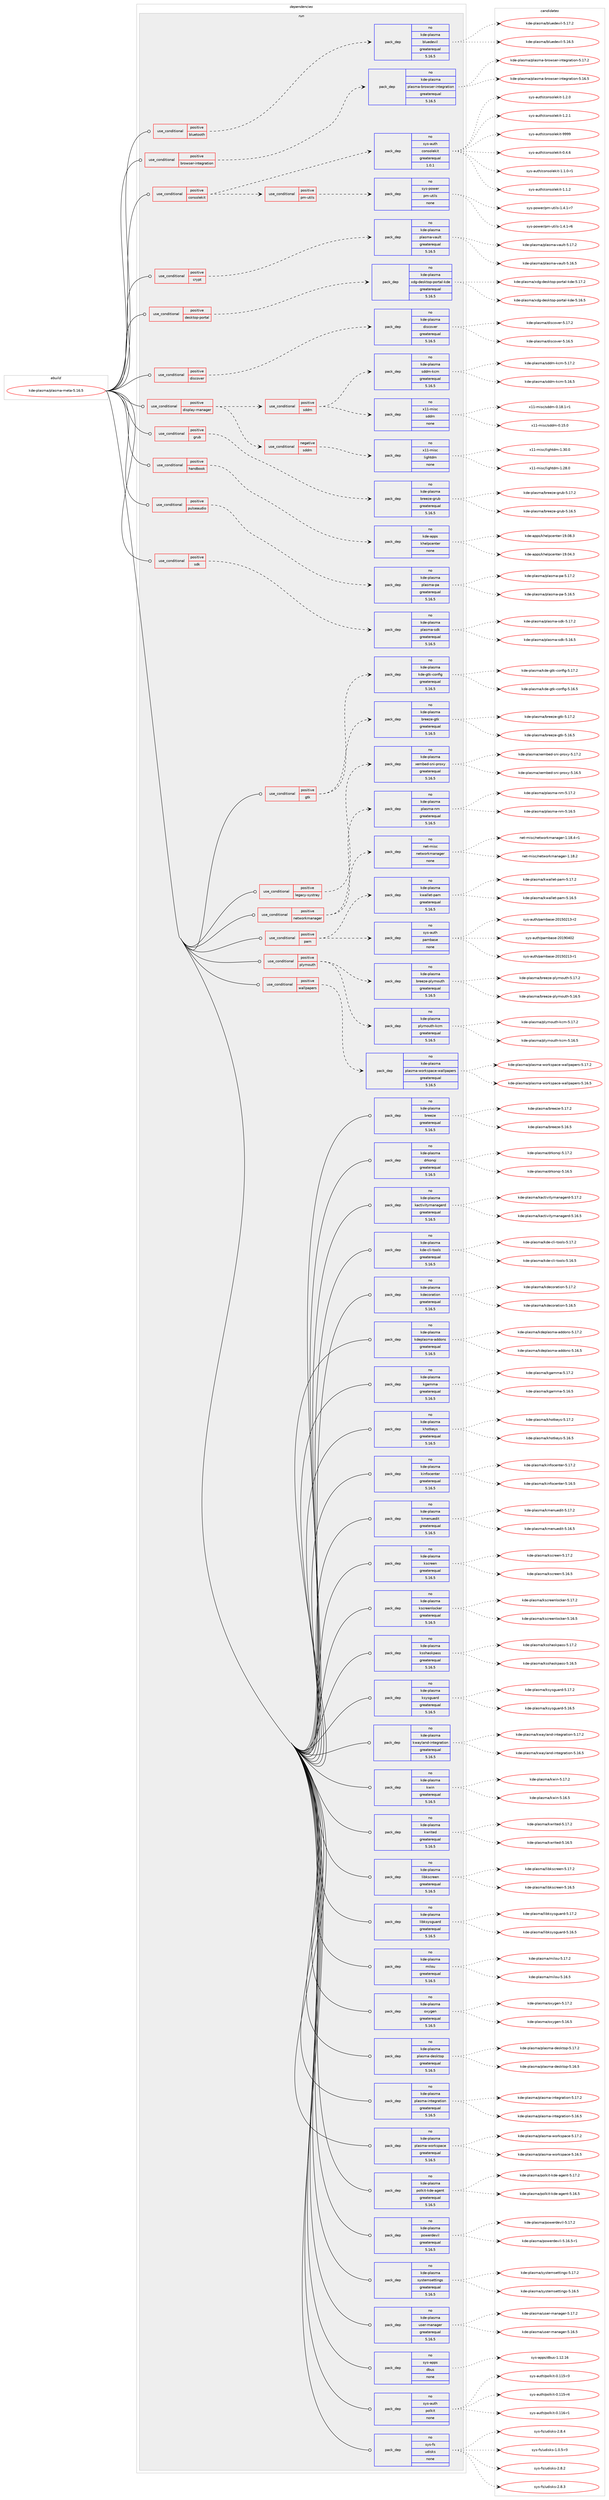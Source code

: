 digraph prolog {

# *************
# Graph options
# *************

newrank=true;
concentrate=true;
compound=true;
graph [rankdir=LR,fontname=Helvetica,fontsize=10,ranksep=1.5];#, ranksep=2.5, nodesep=0.2];
edge  [arrowhead=vee];
node  [fontname=Helvetica,fontsize=10];

# **********
# The ebuild
# **********

subgraph cluster_leftcol {
color=gray;
rank=same;
label=<<i>ebuild</i>>;
id [label="kde-plasma/plasma-meta-5.16.5", color=red, width=4, href="../kde-plasma/plasma-meta-5.16.5.svg"];
}

# ****************
# The dependencies
# ****************

subgraph cluster_midcol {
color=gray;
label=<<i>dependencies</i>>;
subgraph cluster_compile {
fillcolor="#eeeeee";
style=filled;
label=<<i>compile</i>>;
}
subgraph cluster_compileandrun {
fillcolor="#eeeeee";
style=filled;
label=<<i>compile and run</i>>;
}
subgraph cluster_run {
fillcolor="#eeeeee";
style=filled;
label=<<i>run</i>>;
subgraph cond187574 {
dependency768773 [label=<<TABLE BORDER="0" CELLBORDER="1" CELLSPACING="0" CELLPADDING="4"><TR><TD ROWSPAN="3" CELLPADDING="10">use_conditional</TD></TR><TR><TD>positive</TD></TR><TR><TD>bluetooth</TD></TR></TABLE>>, shape=none, color=red];
subgraph pack567914 {
dependency768774 [label=<<TABLE BORDER="0" CELLBORDER="1" CELLSPACING="0" CELLPADDING="4" WIDTH="220"><TR><TD ROWSPAN="6" CELLPADDING="30">pack_dep</TD></TR><TR><TD WIDTH="110">no</TD></TR><TR><TD>kde-plasma</TD></TR><TR><TD>bluedevil</TD></TR><TR><TD>greaterequal</TD></TR><TR><TD>5.16.5</TD></TR></TABLE>>, shape=none, color=blue];
}
dependency768773:e -> dependency768774:w [weight=20,style="dashed",arrowhead="vee"];
}
id:e -> dependency768773:w [weight=20,style="solid",arrowhead="odot"];
subgraph cond187575 {
dependency768775 [label=<<TABLE BORDER="0" CELLBORDER="1" CELLSPACING="0" CELLPADDING="4"><TR><TD ROWSPAN="3" CELLPADDING="10">use_conditional</TD></TR><TR><TD>positive</TD></TR><TR><TD>browser-integration</TD></TR></TABLE>>, shape=none, color=red];
subgraph pack567915 {
dependency768776 [label=<<TABLE BORDER="0" CELLBORDER="1" CELLSPACING="0" CELLPADDING="4" WIDTH="220"><TR><TD ROWSPAN="6" CELLPADDING="30">pack_dep</TD></TR><TR><TD WIDTH="110">no</TD></TR><TR><TD>kde-plasma</TD></TR><TR><TD>plasma-browser-integration</TD></TR><TR><TD>greaterequal</TD></TR><TR><TD>5.16.5</TD></TR></TABLE>>, shape=none, color=blue];
}
dependency768775:e -> dependency768776:w [weight=20,style="dashed",arrowhead="vee"];
}
id:e -> dependency768775:w [weight=20,style="solid",arrowhead="odot"];
subgraph cond187576 {
dependency768777 [label=<<TABLE BORDER="0" CELLBORDER="1" CELLSPACING="0" CELLPADDING="4"><TR><TD ROWSPAN="3" CELLPADDING="10">use_conditional</TD></TR><TR><TD>positive</TD></TR><TR><TD>consolekit</TD></TR></TABLE>>, shape=none, color=red];
subgraph pack567916 {
dependency768778 [label=<<TABLE BORDER="0" CELLBORDER="1" CELLSPACING="0" CELLPADDING="4" WIDTH="220"><TR><TD ROWSPAN="6" CELLPADDING="30">pack_dep</TD></TR><TR><TD WIDTH="110">no</TD></TR><TR><TD>sys-auth</TD></TR><TR><TD>consolekit</TD></TR><TR><TD>greaterequal</TD></TR><TR><TD>1.0.1</TD></TR></TABLE>>, shape=none, color=blue];
}
dependency768777:e -> dependency768778:w [weight=20,style="dashed",arrowhead="vee"];
subgraph cond187577 {
dependency768779 [label=<<TABLE BORDER="0" CELLBORDER="1" CELLSPACING="0" CELLPADDING="4"><TR><TD ROWSPAN="3" CELLPADDING="10">use_conditional</TD></TR><TR><TD>positive</TD></TR><TR><TD>pm-utils</TD></TR></TABLE>>, shape=none, color=red];
subgraph pack567917 {
dependency768780 [label=<<TABLE BORDER="0" CELLBORDER="1" CELLSPACING="0" CELLPADDING="4" WIDTH="220"><TR><TD ROWSPAN="6" CELLPADDING="30">pack_dep</TD></TR><TR><TD WIDTH="110">no</TD></TR><TR><TD>sys-power</TD></TR><TR><TD>pm-utils</TD></TR><TR><TD>none</TD></TR><TR><TD></TD></TR></TABLE>>, shape=none, color=blue];
}
dependency768779:e -> dependency768780:w [weight=20,style="dashed",arrowhead="vee"];
}
dependency768777:e -> dependency768779:w [weight=20,style="dashed",arrowhead="vee"];
}
id:e -> dependency768777:w [weight=20,style="solid",arrowhead="odot"];
subgraph cond187578 {
dependency768781 [label=<<TABLE BORDER="0" CELLBORDER="1" CELLSPACING="0" CELLPADDING="4"><TR><TD ROWSPAN="3" CELLPADDING="10">use_conditional</TD></TR><TR><TD>positive</TD></TR><TR><TD>crypt</TD></TR></TABLE>>, shape=none, color=red];
subgraph pack567918 {
dependency768782 [label=<<TABLE BORDER="0" CELLBORDER="1" CELLSPACING="0" CELLPADDING="4" WIDTH="220"><TR><TD ROWSPAN="6" CELLPADDING="30">pack_dep</TD></TR><TR><TD WIDTH="110">no</TD></TR><TR><TD>kde-plasma</TD></TR><TR><TD>plasma-vault</TD></TR><TR><TD>greaterequal</TD></TR><TR><TD>5.16.5</TD></TR></TABLE>>, shape=none, color=blue];
}
dependency768781:e -> dependency768782:w [weight=20,style="dashed",arrowhead="vee"];
}
id:e -> dependency768781:w [weight=20,style="solid",arrowhead="odot"];
subgraph cond187579 {
dependency768783 [label=<<TABLE BORDER="0" CELLBORDER="1" CELLSPACING="0" CELLPADDING="4"><TR><TD ROWSPAN="3" CELLPADDING="10">use_conditional</TD></TR><TR><TD>positive</TD></TR><TR><TD>desktop-portal</TD></TR></TABLE>>, shape=none, color=red];
subgraph pack567919 {
dependency768784 [label=<<TABLE BORDER="0" CELLBORDER="1" CELLSPACING="0" CELLPADDING="4" WIDTH="220"><TR><TD ROWSPAN="6" CELLPADDING="30">pack_dep</TD></TR><TR><TD WIDTH="110">no</TD></TR><TR><TD>kde-plasma</TD></TR><TR><TD>xdg-desktop-portal-kde</TD></TR><TR><TD>greaterequal</TD></TR><TR><TD>5.16.5</TD></TR></TABLE>>, shape=none, color=blue];
}
dependency768783:e -> dependency768784:w [weight=20,style="dashed",arrowhead="vee"];
}
id:e -> dependency768783:w [weight=20,style="solid",arrowhead="odot"];
subgraph cond187580 {
dependency768785 [label=<<TABLE BORDER="0" CELLBORDER="1" CELLSPACING="0" CELLPADDING="4"><TR><TD ROWSPAN="3" CELLPADDING="10">use_conditional</TD></TR><TR><TD>positive</TD></TR><TR><TD>discover</TD></TR></TABLE>>, shape=none, color=red];
subgraph pack567920 {
dependency768786 [label=<<TABLE BORDER="0" CELLBORDER="1" CELLSPACING="0" CELLPADDING="4" WIDTH="220"><TR><TD ROWSPAN="6" CELLPADDING="30">pack_dep</TD></TR><TR><TD WIDTH="110">no</TD></TR><TR><TD>kde-plasma</TD></TR><TR><TD>discover</TD></TR><TR><TD>greaterequal</TD></TR><TR><TD>5.16.5</TD></TR></TABLE>>, shape=none, color=blue];
}
dependency768785:e -> dependency768786:w [weight=20,style="dashed",arrowhead="vee"];
}
id:e -> dependency768785:w [weight=20,style="solid",arrowhead="odot"];
subgraph cond187581 {
dependency768787 [label=<<TABLE BORDER="0" CELLBORDER="1" CELLSPACING="0" CELLPADDING="4"><TR><TD ROWSPAN="3" CELLPADDING="10">use_conditional</TD></TR><TR><TD>positive</TD></TR><TR><TD>display-manager</TD></TR></TABLE>>, shape=none, color=red];
subgraph cond187582 {
dependency768788 [label=<<TABLE BORDER="0" CELLBORDER="1" CELLSPACING="0" CELLPADDING="4"><TR><TD ROWSPAN="3" CELLPADDING="10">use_conditional</TD></TR><TR><TD>positive</TD></TR><TR><TD>sddm</TD></TR></TABLE>>, shape=none, color=red];
subgraph pack567921 {
dependency768789 [label=<<TABLE BORDER="0" CELLBORDER="1" CELLSPACING="0" CELLPADDING="4" WIDTH="220"><TR><TD ROWSPAN="6" CELLPADDING="30">pack_dep</TD></TR><TR><TD WIDTH="110">no</TD></TR><TR><TD>kde-plasma</TD></TR><TR><TD>sddm-kcm</TD></TR><TR><TD>greaterequal</TD></TR><TR><TD>5.16.5</TD></TR></TABLE>>, shape=none, color=blue];
}
dependency768788:e -> dependency768789:w [weight=20,style="dashed",arrowhead="vee"];
subgraph pack567922 {
dependency768790 [label=<<TABLE BORDER="0" CELLBORDER="1" CELLSPACING="0" CELLPADDING="4" WIDTH="220"><TR><TD ROWSPAN="6" CELLPADDING="30">pack_dep</TD></TR><TR><TD WIDTH="110">no</TD></TR><TR><TD>x11-misc</TD></TR><TR><TD>sddm</TD></TR><TR><TD>none</TD></TR><TR><TD></TD></TR></TABLE>>, shape=none, color=blue];
}
dependency768788:e -> dependency768790:w [weight=20,style="dashed",arrowhead="vee"];
}
dependency768787:e -> dependency768788:w [weight=20,style="dashed",arrowhead="vee"];
subgraph cond187583 {
dependency768791 [label=<<TABLE BORDER="0" CELLBORDER="1" CELLSPACING="0" CELLPADDING="4"><TR><TD ROWSPAN="3" CELLPADDING="10">use_conditional</TD></TR><TR><TD>negative</TD></TR><TR><TD>sddm</TD></TR></TABLE>>, shape=none, color=red];
subgraph pack567923 {
dependency768792 [label=<<TABLE BORDER="0" CELLBORDER="1" CELLSPACING="0" CELLPADDING="4" WIDTH="220"><TR><TD ROWSPAN="6" CELLPADDING="30">pack_dep</TD></TR><TR><TD WIDTH="110">no</TD></TR><TR><TD>x11-misc</TD></TR><TR><TD>lightdm</TD></TR><TR><TD>none</TD></TR><TR><TD></TD></TR></TABLE>>, shape=none, color=blue];
}
dependency768791:e -> dependency768792:w [weight=20,style="dashed",arrowhead="vee"];
}
dependency768787:e -> dependency768791:w [weight=20,style="dashed",arrowhead="vee"];
}
id:e -> dependency768787:w [weight=20,style="solid",arrowhead="odot"];
subgraph cond187584 {
dependency768793 [label=<<TABLE BORDER="0" CELLBORDER="1" CELLSPACING="0" CELLPADDING="4"><TR><TD ROWSPAN="3" CELLPADDING="10">use_conditional</TD></TR><TR><TD>positive</TD></TR><TR><TD>grub</TD></TR></TABLE>>, shape=none, color=red];
subgraph pack567924 {
dependency768794 [label=<<TABLE BORDER="0" CELLBORDER="1" CELLSPACING="0" CELLPADDING="4" WIDTH="220"><TR><TD ROWSPAN="6" CELLPADDING="30">pack_dep</TD></TR><TR><TD WIDTH="110">no</TD></TR><TR><TD>kde-plasma</TD></TR><TR><TD>breeze-grub</TD></TR><TR><TD>greaterequal</TD></TR><TR><TD>5.16.5</TD></TR></TABLE>>, shape=none, color=blue];
}
dependency768793:e -> dependency768794:w [weight=20,style="dashed",arrowhead="vee"];
}
id:e -> dependency768793:w [weight=20,style="solid",arrowhead="odot"];
subgraph cond187585 {
dependency768795 [label=<<TABLE BORDER="0" CELLBORDER="1" CELLSPACING="0" CELLPADDING="4"><TR><TD ROWSPAN="3" CELLPADDING="10">use_conditional</TD></TR><TR><TD>positive</TD></TR><TR><TD>gtk</TD></TR></TABLE>>, shape=none, color=red];
subgraph pack567925 {
dependency768796 [label=<<TABLE BORDER="0" CELLBORDER="1" CELLSPACING="0" CELLPADDING="4" WIDTH="220"><TR><TD ROWSPAN="6" CELLPADDING="30">pack_dep</TD></TR><TR><TD WIDTH="110">no</TD></TR><TR><TD>kde-plasma</TD></TR><TR><TD>breeze-gtk</TD></TR><TR><TD>greaterequal</TD></TR><TR><TD>5.16.5</TD></TR></TABLE>>, shape=none, color=blue];
}
dependency768795:e -> dependency768796:w [weight=20,style="dashed",arrowhead="vee"];
subgraph pack567926 {
dependency768797 [label=<<TABLE BORDER="0" CELLBORDER="1" CELLSPACING="0" CELLPADDING="4" WIDTH="220"><TR><TD ROWSPAN="6" CELLPADDING="30">pack_dep</TD></TR><TR><TD WIDTH="110">no</TD></TR><TR><TD>kde-plasma</TD></TR><TR><TD>kde-gtk-config</TD></TR><TR><TD>greaterequal</TD></TR><TR><TD>5.16.5</TD></TR></TABLE>>, shape=none, color=blue];
}
dependency768795:e -> dependency768797:w [weight=20,style="dashed",arrowhead="vee"];
}
id:e -> dependency768795:w [weight=20,style="solid",arrowhead="odot"];
subgraph cond187586 {
dependency768798 [label=<<TABLE BORDER="0" CELLBORDER="1" CELLSPACING="0" CELLPADDING="4"><TR><TD ROWSPAN="3" CELLPADDING="10">use_conditional</TD></TR><TR><TD>positive</TD></TR><TR><TD>handbook</TD></TR></TABLE>>, shape=none, color=red];
subgraph pack567927 {
dependency768799 [label=<<TABLE BORDER="0" CELLBORDER="1" CELLSPACING="0" CELLPADDING="4" WIDTH="220"><TR><TD ROWSPAN="6" CELLPADDING="30">pack_dep</TD></TR><TR><TD WIDTH="110">no</TD></TR><TR><TD>kde-apps</TD></TR><TR><TD>khelpcenter</TD></TR><TR><TD>none</TD></TR><TR><TD></TD></TR></TABLE>>, shape=none, color=blue];
}
dependency768798:e -> dependency768799:w [weight=20,style="dashed",arrowhead="vee"];
}
id:e -> dependency768798:w [weight=20,style="solid",arrowhead="odot"];
subgraph cond187587 {
dependency768800 [label=<<TABLE BORDER="0" CELLBORDER="1" CELLSPACING="0" CELLPADDING="4"><TR><TD ROWSPAN="3" CELLPADDING="10">use_conditional</TD></TR><TR><TD>positive</TD></TR><TR><TD>legacy-systray</TD></TR></TABLE>>, shape=none, color=red];
subgraph pack567928 {
dependency768801 [label=<<TABLE BORDER="0" CELLBORDER="1" CELLSPACING="0" CELLPADDING="4" WIDTH="220"><TR><TD ROWSPAN="6" CELLPADDING="30">pack_dep</TD></TR><TR><TD WIDTH="110">no</TD></TR><TR><TD>kde-plasma</TD></TR><TR><TD>xembed-sni-proxy</TD></TR><TR><TD>greaterequal</TD></TR><TR><TD>5.16.5</TD></TR></TABLE>>, shape=none, color=blue];
}
dependency768800:e -> dependency768801:w [weight=20,style="dashed",arrowhead="vee"];
}
id:e -> dependency768800:w [weight=20,style="solid",arrowhead="odot"];
subgraph cond187588 {
dependency768802 [label=<<TABLE BORDER="0" CELLBORDER="1" CELLSPACING="0" CELLPADDING="4"><TR><TD ROWSPAN="3" CELLPADDING="10">use_conditional</TD></TR><TR><TD>positive</TD></TR><TR><TD>networkmanager</TD></TR></TABLE>>, shape=none, color=red];
subgraph pack567929 {
dependency768803 [label=<<TABLE BORDER="0" CELLBORDER="1" CELLSPACING="0" CELLPADDING="4" WIDTH="220"><TR><TD ROWSPAN="6" CELLPADDING="30">pack_dep</TD></TR><TR><TD WIDTH="110">no</TD></TR><TR><TD>kde-plasma</TD></TR><TR><TD>plasma-nm</TD></TR><TR><TD>greaterequal</TD></TR><TR><TD>5.16.5</TD></TR></TABLE>>, shape=none, color=blue];
}
dependency768802:e -> dependency768803:w [weight=20,style="dashed",arrowhead="vee"];
subgraph pack567930 {
dependency768804 [label=<<TABLE BORDER="0" CELLBORDER="1" CELLSPACING="0" CELLPADDING="4" WIDTH="220"><TR><TD ROWSPAN="6" CELLPADDING="30">pack_dep</TD></TR><TR><TD WIDTH="110">no</TD></TR><TR><TD>net-misc</TD></TR><TR><TD>networkmanager</TD></TR><TR><TD>none</TD></TR><TR><TD></TD></TR></TABLE>>, shape=none, color=blue];
}
dependency768802:e -> dependency768804:w [weight=20,style="dashed",arrowhead="vee"];
}
id:e -> dependency768802:w [weight=20,style="solid",arrowhead="odot"];
subgraph cond187589 {
dependency768805 [label=<<TABLE BORDER="0" CELLBORDER="1" CELLSPACING="0" CELLPADDING="4"><TR><TD ROWSPAN="3" CELLPADDING="10">use_conditional</TD></TR><TR><TD>positive</TD></TR><TR><TD>pam</TD></TR></TABLE>>, shape=none, color=red];
subgraph pack567931 {
dependency768806 [label=<<TABLE BORDER="0" CELLBORDER="1" CELLSPACING="0" CELLPADDING="4" WIDTH="220"><TR><TD ROWSPAN="6" CELLPADDING="30">pack_dep</TD></TR><TR><TD WIDTH="110">no</TD></TR><TR><TD>kde-plasma</TD></TR><TR><TD>kwallet-pam</TD></TR><TR><TD>greaterequal</TD></TR><TR><TD>5.16.5</TD></TR></TABLE>>, shape=none, color=blue];
}
dependency768805:e -> dependency768806:w [weight=20,style="dashed",arrowhead="vee"];
subgraph pack567932 {
dependency768807 [label=<<TABLE BORDER="0" CELLBORDER="1" CELLSPACING="0" CELLPADDING="4" WIDTH="220"><TR><TD ROWSPAN="6" CELLPADDING="30">pack_dep</TD></TR><TR><TD WIDTH="110">no</TD></TR><TR><TD>sys-auth</TD></TR><TR><TD>pambase</TD></TR><TR><TD>none</TD></TR><TR><TD></TD></TR></TABLE>>, shape=none, color=blue];
}
dependency768805:e -> dependency768807:w [weight=20,style="dashed",arrowhead="vee"];
}
id:e -> dependency768805:w [weight=20,style="solid",arrowhead="odot"];
subgraph cond187590 {
dependency768808 [label=<<TABLE BORDER="0" CELLBORDER="1" CELLSPACING="0" CELLPADDING="4"><TR><TD ROWSPAN="3" CELLPADDING="10">use_conditional</TD></TR><TR><TD>positive</TD></TR><TR><TD>plymouth</TD></TR></TABLE>>, shape=none, color=red];
subgraph pack567933 {
dependency768809 [label=<<TABLE BORDER="0" CELLBORDER="1" CELLSPACING="0" CELLPADDING="4" WIDTH="220"><TR><TD ROWSPAN="6" CELLPADDING="30">pack_dep</TD></TR><TR><TD WIDTH="110">no</TD></TR><TR><TD>kde-plasma</TD></TR><TR><TD>breeze-plymouth</TD></TR><TR><TD>greaterequal</TD></TR><TR><TD>5.16.5</TD></TR></TABLE>>, shape=none, color=blue];
}
dependency768808:e -> dependency768809:w [weight=20,style="dashed",arrowhead="vee"];
subgraph pack567934 {
dependency768810 [label=<<TABLE BORDER="0" CELLBORDER="1" CELLSPACING="0" CELLPADDING="4" WIDTH="220"><TR><TD ROWSPAN="6" CELLPADDING="30">pack_dep</TD></TR><TR><TD WIDTH="110">no</TD></TR><TR><TD>kde-plasma</TD></TR><TR><TD>plymouth-kcm</TD></TR><TR><TD>greaterequal</TD></TR><TR><TD>5.16.5</TD></TR></TABLE>>, shape=none, color=blue];
}
dependency768808:e -> dependency768810:w [weight=20,style="dashed",arrowhead="vee"];
}
id:e -> dependency768808:w [weight=20,style="solid",arrowhead="odot"];
subgraph cond187591 {
dependency768811 [label=<<TABLE BORDER="0" CELLBORDER="1" CELLSPACING="0" CELLPADDING="4"><TR><TD ROWSPAN="3" CELLPADDING="10">use_conditional</TD></TR><TR><TD>positive</TD></TR><TR><TD>pulseaudio</TD></TR></TABLE>>, shape=none, color=red];
subgraph pack567935 {
dependency768812 [label=<<TABLE BORDER="0" CELLBORDER="1" CELLSPACING="0" CELLPADDING="4" WIDTH="220"><TR><TD ROWSPAN="6" CELLPADDING="30">pack_dep</TD></TR><TR><TD WIDTH="110">no</TD></TR><TR><TD>kde-plasma</TD></TR><TR><TD>plasma-pa</TD></TR><TR><TD>greaterequal</TD></TR><TR><TD>5.16.5</TD></TR></TABLE>>, shape=none, color=blue];
}
dependency768811:e -> dependency768812:w [weight=20,style="dashed",arrowhead="vee"];
}
id:e -> dependency768811:w [weight=20,style="solid",arrowhead="odot"];
subgraph cond187592 {
dependency768813 [label=<<TABLE BORDER="0" CELLBORDER="1" CELLSPACING="0" CELLPADDING="4"><TR><TD ROWSPAN="3" CELLPADDING="10">use_conditional</TD></TR><TR><TD>positive</TD></TR><TR><TD>sdk</TD></TR></TABLE>>, shape=none, color=red];
subgraph pack567936 {
dependency768814 [label=<<TABLE BORDER="0" CELLBORDER="1" CELLSPACING="0" CELLPADDING="4" WIDTH="220"><TR><TD ROWSPAN="6" CELLPADDING="30">pack_dep</TD></TR><TR><TD WIDTH="110">no</TD></TR><TR><TD>kde-plasma</TD></TR><TR><TD>plasma-sdk</TD></TR><TR><TD>greaterequal</TD></TR><TR><TD>5.16.5</TD></TR></TABLE>>, shape=none, color=blue];
}
dependency768813:e -> dependency768814:w [weight=20,style="dashed",arrowhead="vee"];
}
id:e -> dependency768813:w [weight=20,style="solid",arrowhead="odot"];
subgraph cond187593 {
dependency768815 [label=<<TABLE BORDER="0" CELLBORDER="1" CELLSPACING="0" CELLPADDING="4"><TR><TD ROWSPAN="3" CELLPADDING="10">use_conditional</TD></TR><TR><TD>positive</TD></TR><TR><TD>wallpapers</TD></TR></TABLE>>, shape=none, color=red];
subgraph pack567937 {
dependency768816 [label=<<TABLE BORDER="0" CELLBORDER="1" CELLSPACING="0" CELLPADDING="4" WIDTH="220"><TR><TD ROWSPAN="6" CELLPADDING="30">pack_dep</TD></TR><TR><TD WIDTH="110">no</TD></TR><TR><TD>kde-plasma</TD></TR><TR><TD>plasma-workspace-wallpapers</TD></TR><TR><TD>greaterequal</TD></TR><TR><TD>5.16.5</TD></TR></TABLE>>, shape=none, color=blue];
}
dependency768815:e -> dependency768816:w [weight=20,style="dashed",arrowhead="vee"];
}
id:e -> dependency768815:w [weight=20,style="solid",arrowhead="odot"];
subgraph pack567938 {
dependency768817 [label=<<TABLE BORDER="0" CELLBORDER="1" CELLSPACING="0" CELLPADDING="4" WIDTH="220"><TR><TD ROWSPAN="6" CELLPADDING="30">pack_dep</TD></TR><TR><TD WIDTH="110">no</TD></TR><TR><TD>kde-plasma</TD></TR><TR><TD>breeze</TD></TR><TR><TD>greaterequal</TD></TR><TR><TD>5.16.5</TD></TR></TABLE>>, shape=none, color=blue];
}
id:e -> dependency768817:w [weight=20,style="solid",arrowhead="odot"];
subgraph pack567939 {
dependency768818 [label=<<TABLE BORDER="0" CELLBORDER="1" CELLSPACING="0" CELLPADDING="4" WIDTH="220"><TR><TD ROWSPAN="6" CELLPADDING="30">pack_dep</TD></TR><TR><TD WIDTH="110">no</TD></TR><TR><TD>kde-plasma</TD></TR><TR><TD>drkonqi</TD></TR><TR><TD>greaterequal</TD></TR><TR><TD>5.16.5</TD></TR></TABLE>>, shape=none, color=blue];
}
id:e -> dependency768818:w [weight=20,style="solid",arrowhead="odot"];
subgraph pack567940 {
dependency768819 [label=<<TABLE BORDER="0" CELLBORDER="1" CELLSPACING="0" CELLPADDING="4" WIDTH="220"><TR><TD ROWSPAN="6" CELLPADDING="30">pack_dep</TD></TR><TR><TD WIDTH="110">no</TD></TR><TR><TD>kde-plasma</TD></TR><TR><TD>kactivitymanagerd</TD></TR><TR><TD>greaterequal</TD></TR><TR><TD>5.16.5</TD></TR></TABLE>>, shape=none, color=blue];
}
id:e -> dependency768819:w [weight=20,style="solid",arrowhead="odot"];
subgraph pack567941 {
dependency768820 [label=<<TABLE BORDER="0" CELLBORDER="1" CELLSPACING="0" CELLPADDING="4" WIDTH="220"><TR><TD ROWSPAN="6" CELLPADDING="30">pack_dep</TD></TR><TR><TD WIDTH="110">no</TD></TR><TR><TD>kde-plasma</TD></TR><TR><TD>kde-cli-tools</TD></TR><TR><TD>greaterequal</TD></TR><TR><TD>5.16.5</TD></TR></TABLE>>, shape=none, color=blue];
}
id:e -> dependency768820:w [weight=20,style="solid",arrowhead="odot"];
subgraph pack567942 {
dependency768821 [label=<<TABLE BORDER="0" CELLBORDER="1" CELLSPACING="0" CELLPADDING="4" WIDTH="220"><TR><TD ROWSPAN="6" CELLPADDING="30">pack_dep</TD></TR><TR><TD WIDTH="110">no</TD></TR><TR><TD>kde-plasma</TD></TR><TR><TD>kdecoration</TD></TR><TR><TD>greaterequal</TD></TR><TR><TD>5.16.5</TD></TR></TABLE>>, shape=none, color=blue];
}
id:e -> dependency768821:w [weight=20,style="solid",arrowhead="odot"];
subgraph pack567943 {
dependency768822 [label=<<TABLE BORDER="0" CELLBORDER="1" CELLSPACING="0" CELLPADDING="4" WIDTH="220"><TR><TD ROWSPAN="6" CELLPADDING="30">pack_dep</TD></TR><TR><TD WIDTH="110">no</TD></TR><TR><TD>kde-plasma</TD></TR><TR><TD>kdeplasma-addons</TD></TR><TR><TD>greaterequal</TD></TR><TR><TD>5.16.5</TD></TR></TABLE>>, shape=none, color=blue];
}
id:e -> dependency768822:w [weight=20,style="solid",arrowhead="odot"];
subgraph pack567944 {
dependency768823 [label=<<TABLE BORDER="0" CELLBORDER="1" CELLSPACING="0" CELLPADDING="4" WIDTH="220"><TR><TD ROWSPAN="6" CELLPADDING="30">pack_dep</TD></TR><TR><TD WIDTH="110">no</TD></TR><TR><TD>kde-plasma</TD></TR><TR><TD>kgamma</TD></TR><TR><TD>greaterequal</TD></TR><TR><TD>5.16.5</TD></TR></TABLE>>, shape=none, color=blue];
}
id:e -> dependency768823:w [weight=20,style="solid",arrowhead="odot"];
subgraph pack567945 {
dependency768824 [label=<<TABLE BORDER="0" CELLBORDER="1" CELLSPACING="0" CELLPADDING="4" WIDTH="220"><TR><TD ROWSPAN="6" CELLPADDING="30">pack_dep</TD></TR><TR><TD WIDTH="110">no</TD></TR><TR><TD>kde-plasma</TD></TR><TR><TD>khotkeys</TD></TR><TR><TD>greaterequal</TD></TR><TR><TD>5.16.5</TD></TR></TABLE>>, shape=none, color=blue];
}
id:e -> dependency768824:w [weight=20,style="solid",arrowhead="odot"];
subgraph pack567946 {
dependency768825 [label=<<TABLE BORDER="0" CELLBORDER="1" CELLSPACING="0" CELLPADDING="4" WIDTH="220"><TR><TD ROWSPAN="6" CELLPADDING="30">pack_dep</TD></TR><TR><TD WIDTH="110">no</TD></TR><TR><TD>kde-plasma</TD></TR><TR><TD>kinfocenter</TD></TR><TR><TD>greaterequal</TD></TR><TR><TD>5.16.5</TD></TR></TABLE>>, shape=none, color=blue];
}
id:e -> dependency768825:w [weight=20,style="solid",arrowhead="odot"];
subgraph pack567947 {
dependency768826 [label=<<TABLE BORDER="0" CELLBORDER="1" CELLSPACING="0" CELLPADDING="4" WIDTH="220"><TR><TD ROWSPAN="6" CELLPADDING="30">pack_dep</TD></TR><TR><TD WIDTH="110">no</TD></TR><TR><TD>kde-plasma</TD></TR><TR><TD>kmenuedit</TD></TR><TR><TD>greaterequal</TD></TR><TR><TD>5.16.5</TD></TR></TABLE>>, shape=none, color=blue];
}
id:e -> dependency768826:w [weight=20,style="solid",arrowhead="odot"];
subgraph pack567948 {
dependency768827 [label=<<TABLE BORDER="0" CELLBORDER="1" CELLSPACING="0" CELLPADDING="4" WIDTH="220"><TR><TD ROWSPAN="6" CELLPADDING="30">pack_dep</TD></TR><TR><TD WIDTH="110">no</TD></TR><TR><TD>kde-plasma</TD></TR><TR><TD>kscreen</TD></TR><TR><TD>greaterequal</TD></TR><TR><TD>5.16.5</TD></TR></TABLE>>, shape=none, color=blue];
}
id:e -> dependency768827:w [weight=20,style="solid",arrowhead="odot"];
subgraph pack567949 {
dependency768828 [label=<<TABLE BORDER="0" CELLBORDER="1" CELLSPACING="0" CELLPADDING="4" WIDTH="220"><TR><TD ROWSPAN="6" CELLPADDING="30">pack_dep</TD></TR><TR><TD WIDTH="110">no</TD></TR><TR><TD>kde-plasma</TD></TR><TR><TD>kscreenlocker</TD></TR><TR><TD>greaterequal</TD></TR><TR><TD>5.16.5</TD></TR></TABLE>>, shape=none, color=blue];
}
id:e -> dependency768828:w [weight=20,style="solid",arrowhead="odot"];
subgraph pack567950 {
dependency768829 [label=<<TABLE BORDER="0" CELLBORDER="1" CELLSPACING="0" CELLPADDING="4" WIDTH="220"><TR><TD ROWSPAN="6" CELLPADDING="30">pack_dep</TD></TR><TR><TD WIDTH="110">no</TD></TR><TR><TD>kde-plasma</TD></TR><TR><TD>ksshaskpass</TD></TR><TR><TD>greaterequal</TD></TR><TR><TD>5.16.5</TD></TR></TABLE>>, shape=none, color=blue];
}
id:e -> dependency768829:w [weight=20,style="solid",arrowhead="odot"];
subgraph pack567951 {
dependency768830 [label=<<TABLE BORDER="0" CELLBORDER="1" CELLSPACING="0" CELLPADDING="4" WIDTH="220"><TR><TD ROWSPAN="6" CELLPADDING="30">pack_dep</TD></TR><TR><TD WIDTH="110">no</TD></TR><TR><TD>kde-plasma</TD></TR><TR><TD>ksysguard</TD></TR><TR><TD>greaterequal</TD></TR><TR><TD>5.16.5</TD></TR></TABLE>>, shape=none, color=blue];
}
id:e -> dependency768830:w [weight=20,style="solid",arrowhead="odot"];
subgraph pack567952 {
dependency768831 [label=<<TABLE BORDER="0" CELLBORDER="1" CELLSPACING="0" CELLPADDING="4" WIDTH="220"><TR><TD ROWSPAN="6" CELLPADDING="30">pack_dep</TD></TR><TR><TD WIDTH="110">no</TD></TR><TR><TD>kde-plasma</TD></TR><TR><TD>kwayland-integration</TD></TR><TR><TD>greaterequal</TD></TR><TR><TD>5.16.5</TD></TR></TABLE>>, shape=none, color=blue];
}
id:e -> dependency768831:w [weight=20,style="solid",arrowhead="odot"];
subgraph pack567953 {
dependency768832 [label=<<TABLE BORDER="0" CELLBORDER="1" CELLSPACING="0" CELLPADDING="4" WIDTH="220"><TR><TD ROWSPAN="6" CELLPADDING="30">pack_dep</TD></TR><TR><TD WIDTH="110">no</TD></TR><TR><TD>kde-plasma</TD></TR><TR><TD>kwin</TD></TR><TR><TD>greaterequal</TD></TR><TR><TD>5.16.5</TD></TR></TABLE>>, shape=none, color=blue];
}
id:e -> dependency768832:w [weight=20,style="solid",arrowhead="odot"];
subgraph pack567954 {
dependency768833 [label=<<TABLE BORDER="0" CELLBORDER="1" CELLSPACING="0" CELLPADDING="4" WIDTH="220"><TR><TD ROWSPAN="6" CELLPADDING="30">pack_dep</TD></TR><TR><TD WIDTH="110">no</TD></TR><TR><TD>kde-plasma</TD></TR><TR><TD>kwrited</TD></TR><TR><TD>greaterequal</TD></TR><TR><TD>5.16.5</TD></TR></TABLE>>, shape=none, color=blue];
}
id:e -> dependency768833:w [weight=20,style="solid",arrowhead="odot"];
subgraph pack567955 {
dependency768834 [label=<<TABLE BORDER="0" CELLBORDER="1" CELLSPACING="0" CELLPADDING="4" WIDTH="220"><TR><TD ROWSPAN="6" CELLPADDING="30">pack_dep</TD></TR><TR><TD WIDTH="110">no</TD></TR><TR><TD>kde-plasma</TD></TR><TR><TD>libkscreen</TD></TR><TR><TD>greaterequal</TD></TR><TR><TD>5.16.5</TD></TR></TABLE>>, shape=none, color=blue];
}
id:e -> dependency768834:w [weight=20,style="solid",arrowhead="odot"];
subgraph pack567956 {
dependency768835 [label=<<TABLE BORDER="0" CELLBORDER="1" CELLSPACING="0" CELLPADDING="4" WIDTH="220"><TR><TD ROWSPAN="6" CELLPADDING="30">pack_dep</TD></TR><TR><TD WIDTH="110">no</TD></TR><TR><TD>kde-plasma</TD></TR><TR><TD>libksysguard</TD></TR><TR><TD>greaterequal</TD></TR><TR><TD>5.16.5</TD></TR></TABLE>>, shape=none, color=blue];
}
id:e -> dependency768835:w [weight=20,style="solid",arrowhead="odot"];
subgraph pack567957 {
dependency768836 [label=<<TABLE BORDER="0" CELLBORDER="1" CELLSPACING="0" CELLPADDING="4" WIDTH="220"><TR><TD ROWSPAN="6" CELLPADDING="30">pack_dep</TD></TR><TR><TD WIDTH="110">no</TD></TR><TR><TD>kde-plasma</TD></TR><TR><TD>milou</TD></TR><TR><TD>greaterequal</TD></TR><TR><TD>5.16.5</TD></TR></TABLE>>, shape=none, color=blue];
}
id:e -> dependency768836:w [weight=20,style="solid",arrowhead="odot"];
subgraph pack567958 {
dependency768837 [label=<<TABLE BORDER="0" CELLBORDER="1" CELLSPACING="0" CELLPADDING="4" WIDTH="220"><TR><TD ROWSPAN="6" CELLPADDING="30">pack_dep</TD></TR><TR><TD WIDTH="110">no</TD></TR><TR><TD>kde-plasma</TD></TR><TR><TD>oxygen</TD></TR><TR><TD>greaterequal</TD></TR><TR><TD>5.16.5</TD></TR></TABLE>>, shape=none, color=blue];
}
id:e -> dependency768837:w [weight=20,style="solid",arrowhead="odot"];
subgraph pack567959 {
dependency768838 [label=<<TABLE BORDER="0" CELLBORDER="1" CELLSPACING="0" CELLPADDING="4" WIDTH="220"><TR><TD ROWSPAN="6" CELLPADDING="30">pack_dep</TD></TR><TR><TD WIDTH="110">no</TD></TR><TR><TD>kde-plasma</TD></TR><TR><TD>plasma-desktop</TD></TR><TR><TD>greaterequal</TD></TR><TR><TD>5.16.5</TD></TR></TABLE>>, shape=none, color=blue];
}
id:e -> dependency768838:w [weight=20,style="solid",arrowhead="odot"];
subgraph pack567960 {
dependency768839 [label=<<TABLE BORDER="0" CELLBORDER="1" CELLSPACING="0" CELLPADDING="4" WIDTH="220"><TR><TD ROWSPAN="6" CELLPADDING="30">pack_dep</TD></TR><TR><TD WIDTH="110">no</TD></TR><TR><TD>kde-plasma</TD></TR><TR><TD>plasma-integration</TD></TR><TR><TD>greaterequal</TD></TR><TR><TD>5.16.5</TD></TR></TABLE>>, shape=none, color=blue];
}
id:e -> dependency768839:w [weight=20,style="solid",arrowhead="odot"];
subgraph pack567961 {
dependency768840 [label=<<TABLE BORDER="0" CELLBORDER="1" CELLSPACING="0" CELLPADDING="4" WIDTH="220"><TR><TD ROWSPAN="6" CELLPADDING="30">pack_dep</TD></TR><TR><TD WIDTH="110">no</TD></TR><TR><TD>kde-plasma</TD></TR><TR><TD>plasma-workspace</TD></TR><TR><TD>greaterequal</TD></TR><TR><TD>5.16.5</TD></TR></TABLE>>, shape=none, color=blue];
}
id:e -> dependency768840:w [weight=20,style="solid",arrowhead="odot"];
subgraph pack567962 {
dependency768841 [label=<<TABLE BORDER="0" CELLBORDER="1" CELLSPACING="0" CELLPADDING="4" WIDTH="220"><TR><TD ROWSPAN="6" CELLPADDING="30">pack_dep</TD></TR><TR><TD WIDTH="110">no</TD></TR><TR><TD>kde-plasma</TD></TR><TR><TD>polkit-kde-agent</TD></TR><TR><TD>greaterequal</TD></TR><TR><TD>5.16.5</TD></TR></TABLE>>, shape=none, color=blue];
}
id:e -> dependency768841:w [weight=20,style="solid",arrowhead="odot"];
subgraph pack567963 {
dependency768842 [label=<<TABLE BORDER="0" CELLBORDER="1" CELLSPACING="0" CELLPADDING="4" WIDTH="220"><TR><TD ROWSPAN="6" CELLPADDING="30">pack_dep</TD></TR><TR><TD WIDTH="110">no</TD></TR><TR><TD>kde-plasma</TD></TR><TR><TD>powerdevil</TD></TR><TR><TD>greaterequal</TD></TR><TR><TD>5.16.5</TD></TR></TABLE>>, shape=none, color=blue];
}
id:e -> dependency768842:w [weight=20,style="solid",arrowhead="odot"];
subgraph pack567964 {
dependency768843 [label=<<TABLE BORDER="0" CELLBORDER="1" CELLSPACING="0" CELLPADDING="4" WIDTH="220"><TR><TD ROWSPAN="6" CELLPADDING="30">pack_dep</TD></TR><TR><TD WIDTH="110">no</TD></TR><TR><TD>kde-plasma</TD></TR><TR><TD>systemsettings</TD></TR><TR><TD>greaterequal</TD></TR><TR><TD>5.16.5</TD></TR></TABLE>>, shape=none, color=blue];
}
id:e -> dependency768843:w [weight=20,style="solid",arrowhead="odot"];
subgraph pack567965 {
dependency768844 [label=<<TABLE BORDER="0" CELLBORDER="1" CELLSPACING="0" CELLPADDING="4" WIDTH="220"><TR><TD ROWSPAN="6" CELLPADDING="30">pack_dep</TD></TR><TR><TD WIDTH="110">no</TD></TR><TR><TD>kde-plasma</TD></TR><TR><TD>user-manager</TD></TR><TR><TD>greaterequal</TD></TR><TR><TD>5.16.5</TD></TR></TABLE>>, shape=none, color=blue];
}
id:e -> dependency768844:w [weight=20,style="solid",arrowhead="odot"];
subgraph pack567966 {
dependency768845 [label=<<TABLE BORDER="0" CELLBORDER="1" CELLSPACING="0" CELLPADDING="4" WIDTH="220"><TR><TD ROWSPAN="6" CELLPADDING="30">pack_dep</TD></TR><TR><TD WIDTH="110">no</TD></TR><TR><TD>sys-apps</TD></TR><TR><TD>dbus</TD></TR><TR><TD>none</TD></TR><TR><TD></TD></TR></TABLE>>, shape=none, color=blue];
}
id:e -> dependency768845:w [weight=20,style="solid",arrowhead="odot"];
subgraph pack567967 {
dependency768846 [label=<<TABLE BORDER="0" CELLBORDER="1" CELLSPACING="0" CELLPADDING="4" WIDTH="220"><TR><TD ROWSPAN="6" CELLPADDING="30">pack_dep</TD></TR><TR><TD WIDTH="110">no</TD></TR><TR><TD>sys-auth</TD></TR><TR><TD>polkit</TD></TR><TR><TD>none</TD></TR><TR><TD></TD></TR></TABLE>>, shape=none, color=blue];
}
id:e -> dependency768846:w [weight=20,style="solid",arrowhead="odot"];
subgraph pack567968 {
dependency768847 [label=<<TABLE BORDER="0" CELLBORDER="1" CELLSPACING="0" CELLPADDING="4" WIDTH="220"><TR><TD ROWSPAN="6" CELLPADDING="30">pack_dep</TD></TR><TR><TD WIDTH="110">no</TD></TR><TR><TD>sys-fs</TD></TR><TR><TD>udisks</TD></TR><TR><TD>none</TD></TR><TR><TD></TD></TR></TABLE>>, shape=none, color=blue];
}
id:e -> dependency768847:w [weight=20,style="solid",arrowhead="odot"];
}
}

# **************
# The candidates
# **************

subgraph cluster_choices {
rank=same;
color=gray;
label=<<i>candidates</i>>;

subgraph choice567914 {
color=black;
nodesep=1;
choice107100101451121089711510997479810811710110010111810510845534649544653 [label="kde-plasma/bluedevil-5.16.5", color=red, width=4,href="../kde-plasma/bluedevil-5.16.5.svg"];
choice107100101451121089711510997479810811710110010111810510845534649554650 [label="kde-plasma/bluedevil-5.17.2", color=red, width=4,href="../kde-plasma/bluedevil-5.17.2.svg"];
dependency768774:e -> choice107100101451121089711510997479810811710110010111810510845534649544653:w [style=dotted,weight="100"];
dependency768774:e -> choice107100101451121089711510997479810811710110010111810510845534649554650:w [style=dotted,weight="100"];
}
subgraph choice567915 {
color=black;
nodesep=1;
choice1071001014511210897115109974711210897115109974598114111119115101114451051101161011031149711610511111045534649544653 [label="kde-plasma/plasma-browser-integration-5.16.5", color=red, width=4,href="../kde-plasma/plasma-browser-integration-5.16.5.svg"];
choice1071001014511210897115109974711210897115109974598114111119115101114451051101161011031149711610511111045534649554650 [label="kde-plasma/plasma-browser-integration-5.17.2", color=red, width=4,href="../kde-plasma/plasma-browser-integration-5.17.2.svg"];
dependency768776:e -> choice1071001014511210897115109974711210897115109974598114111119115101114451051101161011031149711610511111045534649544653:w [style=dotted,weight="100"];
dependency768776:e -> choice1071001014511210897115109974711210897115109974598114111119115101114451051101161011031149711610511111045534649554650:w [style=dotted,weight="100"];
}
subgraph choice567916 {
color=black;
nodesep=1;
choice11512111545971171161044799111110115111108101107105116454846524654 [label="sys-auth/consolekit-0.4.6", color=red, width=4,href="../sys-auth/consolekit-0.4.6.svg"];
choice115121115459711711610447991111101151111081011071051164549464946484511449 [label="sys-auth/consolekit-1.1.0-r1", color=red, width=4,href="../sys-auth/consolekit-1.1.0-r1.svg"];
choice11512111545971171161044799111110115111108101107105116454946494650 [label="sys-auth/consolekit-1.1.2", color=red, width=4,href="../sys-auth/consolekit-1.1.2.svg"];
choice11512111545971171161044799111110115111108101107105116454946504648 [label="sys-auth/consolekit-1.2.0", color=red, width=4,href="../sys-auth/consolekit-1.2.0.svg"];
choice11512111545971171161044799111110115111108101107105116454946504649 [label="sys-auth/consolekit-1.2.1", color=red, width=4,href="../sys-auth/consolekit-1.2.1.svg"];
choice115121115459711711610447991111101151111081011071051164557575757 [label="sys-auth/consolekit-9999", color=red, width=4,href="../sys-auth/consolekit-9999.svg"];
dependency768778:e -> choice11512111545971171161044799111110115111108101107105116454846524654:w [style=dotted,weight="100"];
dependency768778:e -> choice115121115459711711610447991111101151111081011071051164549464946484511449:w [style=dotted,weight="100"];
dependency768778:e -> choice11512111545971171161044799111110115111108101107105116454946494650:w [style=dotted,weight="100"];
dependency768778:e -> choice11512111545971171161044799111110115111108101107105116454946504648:w [style=dotted,weight="100"];
dependency768778:e -> choice11512111545971171161044799111110115111108101107105116454946504649:w [style=dotted,weight="100"];
dependency768778:e -> choice115121115459711711610447991111101151111081011071051164557575757:w [style=dotted,weight="100"];
}
subgraph choice567917 {
color=black;
nodesep=1;
choice1151211154511211111910111447112109451171161051081154549465246494511454 [label="sys-power/pm-utils-1.4.1-r6", color=red, width=4,href="../sys-power/pm-utils-1.4.1-r6.svg"];
choice1151211154511211111910111447112109451171161051081154549465246494511455 [label="sys-power/pm-utils-1.4.1-r7", color=red, width=4,href="../sys-power/pm-utils-1.4.1-r7.svg"];
dependency768780:e -> choice1151211154511211111910111447112109451171161051081154549465246494511454:w [style=dotted,weight="100"];
dependency768780:e -> choice1151211154511211111910111447112109451171161051081154549465246494511455:w [style=dotted,weight="100"];
}
subgraph choice567918 {
color=black;
nodesep=1;
choice107100101451121089711510997471121089711510997451189711710811645534649544653 [label="kde-plasma/plasma-vault-5.16.5", color=red, width=4,href="../kde-plasma/plasma-vault-5.16.5.svg"];
choice107100101451121089711510997471121089711510997451189711710811645534649554650 [label="kde-plasma/plasma-vault-5.17.2", color=red, width=4,href="../kde-plasma/plasma-vault-5.17.2.svg"];
dependency768782:e -> choice107100101451121089711510997471121089711510997451189711710811645534649544653:w [style=dotted,weight="100"];
dependency768782:e -> choice107100101451121089711510997471121089711510997451189711710811645534649554650:w [style=dotted,weight="100"];
}
subgraph choice567919 {
color=black;
nodesep=1;
choice107100101451121089711510997471201001034510010111510711611111245112111114116971084510710010145534649544653 [label="kde-plasma/xdg-desktop-portal-kde-5.16.5", color=red, width=4,href="../kde-plasma/xdg-desktop-portal-kde-5.16.5.svg"];
choice107100101451121089711510997471201001034510010111510711611111245112111114116971084510710010145534649554650 [label="kde-plasma/xdg-desktop-portal-kde-5.17.2", color=red, width=4,href="../kde-plasma/xdg-desktop-portal-kde-5.17.2.svg"];
dependency768784:e -> choice107100101451121089711510997471201001034510010111510711611111245112111114116971084510710010145534649544653:w [style=dotted,weight="100"];
dependency768784:e -> choice107100101451121089711510997471201001034510010111510711611111245112111114116971084510710010145534649554650:w [style=dotted,weight="100"];
}
subgraph choice567920 {
color=black;
nodesep=1;
choice107100101451121089711510997471001051159911111810111445534649544653 [label="kde-plasma/discover-5.16.5", color=red, width=4,href="../kde-plasma/discover-5.16.5.svg"];
choice107100101451121089711510997471001051159911111810111445534649554650 [label="kde-plasma/discover-5.17.2", color=red, width=4,href="../kde-plasma/discover-5.17.2.svg"];
dependency768786:e -> choice107100101451121089711510997471001051159911111810111445534649544653:w [style=dotted,weight="100"];
dependency768786:e -> choice107100101451121089711510997471001051159911111810111445534649554650:w [style=dotted,weight="100"];
}
subgraph choice567921 {
color=black;
nodesep=1;
choice10710010145112108971151099747115100100109451079910945534649544653 [label="kde-plasma/sddm-kcm-5.16.5", color=red, width=4,href="../kde-plasma/sddm-kcm-5.16.5.svg"];
choice10710010145112108971151099747115100100109451079910945534649554650 [label="kde-plasma/sddm-kcm-5.17.2", color=red, width=4,href="../kde-plasma/sddm-kcm-5.17.2.svg"];
dependency768789:e -> choice10710010145112108971151099747115100100109451079910945534649544653:w [style=dotted,weight="100"];
dependency768789:e -> choice10710010145112108971151099747115100100109451079910945534649554650:w [style=dotted,weight="100"];
}
subgraph choice567922 {
color=black;
nodesep=1;
choice120494945109105115994711510010010945484649534648 [label="x11-misc/sddm-0.15.0", color=red, width=4,href="../x11-misc/sddm-0.15.0.svg"];
choice1204949451091051159947115100100109454846495646494511449 [label="x11-misc/sddm-0.18.1-r1", color=red, width=4,href="../x11-misc/sddm-0.18.1-r1.svg"];
dependency768790:e -> choice120494945109105115994711510010010945484649534648:w [style=dotted,weight="100"];
dependency768790:e -> choice1204949451091051159947115100100109454846495646494511449:w [style=dotted,weight="100"];
}
subgraph choice567923 {
color=black;
nodesep=1;
choice120494945109105115994710810510310411610010945494650564648 [label="x11-misc/lightdm-1.28.0", color=red, width=4,href="../x11-misc/lightdm-1.28.0.svg"];
choice120494945109105115994710810510310411610010945494651484648 [label="x11-misc/lightdm-1.30.0", color=red, width=4,href="../x11-misc/lightdm-1.30.0.svg"];
dependency768792:e -> choice120494945109105115994710810510310411610010945494650564648:w [style=dotted,weight="100"];
dependency768792:e -> choice120494945109105115994710810510310411610010945494651484648:w [style=dotted,weight="100"];
}
subgraph choice567924 {
color=black;
nodesep=1;
choice1071001014511210897115109974798114101101122101451031141179845534649544653 [label="kde-plasma/breeze-grub-5.16.5", color=red, width=4,href="../kde-plasma/breeze-grub-5.16.5.svg"];
choice1071001014511210897115109974798114101101122101451031141179845534649554650 [label="kde-plasma/breeze-grub-5.17.2", color=red, width=4,href="../kde-plasma/breeze-grub-5.17.2.svg"];
dependency768794:e -> choice1071001014511210897115109974798114101101122101451031141179845534649544653:w [style=dotted,weight="100"];
dependency768794:e -> choice1071001014511210897115109974798114101101122101451031141179845534649554650:w [style=dotted,weight="100"];
}
subgraph choice567925 {
color=black;
nodesep=1;
choice10710010145112108971151099747981141011011221014510311610745534649544653 [label="kde-plasma/breeze-gtk-5.16.5", color=red, width=4,href="../kde-plasma/breeze-gtk-5.16.5.svg"];
choice10710010145112108971151099747981141011011221014510311610745534649554650 [label="kde-plasma/breeze-gtk-5.17.2", color=red, width=4,href="../kde-plasma/breeze-gtk-5.17.2.svg"];
dependency768796:e -> choice10710010145112108971151099747981141011011221014510311610745534649544653:w [style=dotted,weight="100"];
dependency768796:e -> choice10710010145112108971151099747981141011011221014510311610745534649554650:w [style=dotted,weight="100"];
}
subgraph choice567926 {
color=black;
nodesep=1;
choice1071001014511210897115109974710710010145103116107459911111010210510345534649544653 [label="kde-plasma/kde-gtk-config-5.16.5", color=red, width=4,href="../kde-plasma/kde-gtk-config-5.16.5.svg"];
choice1071001014511210897115109974710710010145103116107459911111010210510345534649554650 [label="kde-plasma/kde-gtk-config-5.17.2", color=red, width=4,href="../kde-plasma/kde-gtk-config-5.17.2.svg"];
dependency768797:e -> choice1071001014511210897115109974710710010145103116107459911111010210510345534649544653:w [style=dotted,weight="100"];
dependency768797:e -> choice1071001014511210897115109974710710010145103116107459911111010210510345534649554650:w [style=dotted,weight="100"];
}
subgraph choice567927 {
color=black;
nodesep=1;
choice107100101459711211211547107104101108112991011101161011144549574648524651 [label="kde-apps/khelpcenter-19.04.3", color=red, width=4,href="../kde-apps/khelpcenter-19.04.3.svg"];
choice107100101459711211211547107104101108112991011101161011144549574648564651 [label="kde-apps/khelpcenter-19.08.3", color=red, width=4,href="../kde-apps/khelpcenter-19.08.3.svg"];
dependency768799:e -> choice107100101459711211211547107104101108112991011101161011144549574648524651:w [style=dotted,weight="100"];
dependency768799:e -> choice107100101459711211211547107104101108112991011101161011144549574648564651:w [style=dotted,weight="100"];
}
subgraph choice567928 {
color=black;
nodesep=1;
choice1071001014511210897115109974712010110998101100451151101054511211411112012145534649544653 [label="kde-plasma/xembed-sni-proxy-5.16.5", color=red, width=4,href="../kde-plasma/xembed-sni-proxy-5.16.5.svg"];
choice1071001014511210897115109974712010110998101100451151101054511211411112012145534649554650 [label="kde-plasma/xembed-sni-proxy-5.17.2", color=red, width=4,href="../kde-plasma/xembed-sni-proxy-5.17.2.svg"];
dependency768801:e -> choice1071001014511210897115109974712010110998101100451151101054511211411112012145534649544653:w [style=dotted,weight="100"];
dependency768801:e -> choice1071001014511210897115109974712010110998101100451151101054511211411112012145534649554650:w [style=dotted,weight="100"];
}
subgraph choice567929 {
color=black;
nodesep=1;
choice1071001014511210897115109974711210897115109974511010945534649544653 [label="kde-plasma/plasma-nm-5.16.5", color=red, width=4,href="../kde-plasma/plasma-nm-5.16.5.svg"];
choice1071001014511210897115109974711210897115109974511010945534649554650 [label="kde-plasma/plasma-nm-5.17.2", color=red, width=4,href="../kde-plasma/plasma-nm-5.17.2.svg"];
dependency768803:e -> choice1071001014511210897115109974711210897115109974511010945534649544653:w [style=dotted,weight="100"];
dependency768803:e -> choice1071001014511210897115109974711210897115109974511010945534649554650:w [style=dotted,weight="100"];
}
subgraph choice567930 {
color=black;
nodesep=1;
choice110101116451091051159947110101116119111114107109971109710310111445494649564650 [label="net-misc/networkmanager-1.18.2", color=red, width=4,href="../net-misc/networkmanager-1.18.2.svg"];
choice1101011164510910511599471101011161191111141071099711097103101114454946495646524511449 [label="net-misc/networkmanager-1.18.4-r1", color=red, width=4,href="../net-misc/networkmanager-1.18.4-r1.svg"];
dependency768804:e -> choice110101116451091051159947110101116119111114107109971109710310111445494649564650:w [style=dotted,weight="100"];
dependency768804:e -> choice1101011164510910511599471101011161191111141071099711097103101114454946495646524511449:w [style=dotted,weight="100"];
}
subgraph choice567931 {
color=black;
nodesep=1;
choice1071001014511210897115109974710711997108108101116451129710945534649544653 [label="kde-plasma/kwallet-pam-5.16.5", color=red, width=4,href="../kde-plasma/kwallet-pam-5.16.5.svg"];
choice1071001014511210897115109974710711997108108101116451129710945534649554650 [label="kde-plasma/kwallet-pam-5.17.2", color=red, width=4,href="../kde-plasma/kwallet-pam-5.17.2.svg"];
dependency768806:e -> choice1071001014511210897115109974710711997108108101116451129710945534649544653:w [style=dotted,weight="100"];
dependency768806:e -> choice1071001014511210897115109974710711997108108101116451129710945534649554650:w [style=dotted,weight="100"];
}
subgraph choice567932 {
color=black;
nodesep=1;
choice1151211154597117116104471129710998971151014550484953485049514511449 [label="sys-auth/pambase-20150213-r1", color=red, width=4,href="../sys-auth/pambase-20150213-r1.svg"];
choice1151211154597117116104471129710998971151014550484953485049514511450 [label="sys-auth/pambase-20150213-r2", color=red, width=4,href="../sys-auth/pambase-20150213-r2.svg"];
choice115121115459711711610447112971099897115101455048495748524850 [label="sys-auth/pambase-20190402", color=red, width=4,href="../sys-auth/pambase-20190402.svg"];
dependency768807:e -> choice1151211154597117116104471129710998971151014550484953485049514511449:w [style=dotted,weight="100"];
dependency768807:e -> choice1151211154597117116104471129710998971151014550484953485049514511450:w [style=dotted,weight="100"];
dependency768807:e -> choice115121115459711711610447112971099897115101455048495748524850:w [style=dotted,weight="100"];
}
subgraph choice567933 {
color=black;
nodesep=1;
choice10710010145112108971151099747981141011011221014511210812110911111711610445534649544653 [label="kde-plasma/breeze-plymouth-5.16.5", color=red, width=4,href="../kde-plasma/breeze-plymouth-5.16.5.svg"];
choice10710010145112108971151099747981141011011221014511210812110911111711610445534649554650 [label="kde-plasma/breeze-plymouth-5.17.2", color=red, width=4,href="../kde-plasma/breeze-plymouth-5.17.2.svg"];
dependency768809:e -> choice10710010145112108971151099747981141011011221014511210812110911111711610445534649544653:w [style=dotted,weight="100"];
dependency768809:e -> choice10710010145112108971151099747981141011011221014511210812110911111711610445534649554650:w [style=dotted,weight="100"];
}
subgraph choice567934 {
color=black;
nodesep=1;
choice10710010145112108971151099747112108121109111117116104451079910945534649544653 [label="kde-plasma/plymouth-kcm-5.16.5", color=red, width=4,href="../kde-plasma/plymouth-kcm-5.16.5.svg"];
choice10710010145112108971151099747112108121109111117116104451079910945534649554650 [label="kde-plasma/plymouth-kcm-5.17.2", color=red, width=4,href="../kde-plasma/plymouth-kcm-5.17.2.svg"];
dependency768810:e -> choice10710010145112108971151099747112108121109111117116104451079910945534649544653:w [style=dotted,weight="100"];
dependency768810:e -> choice10710010145112108971151099747112108121109111117116104451079910945534649554650:w [style=dotted,weight="100"];
}
subgraph choice567935 {
color=black;
nodesep=1;
choice107100101451121089711510997471121089711510997451129745534649544653 [label="kde-plasma/plasma-pa-5.16.5", color=red, width=4,href="../kde-plasma/plasma-pa-5.16.5.svg"];
choice107100101451121089711510997471121089711510997451129745534649554650 [label="kde-plasma/plasma-pa-5.17.2", color=red, width=4,href="../kde-plasma/plasma-pa-5.17.2.svg"];
dependency768812:e -> choice107100101451121089711510997471121089711510997451129745534649544653:w [style=dotted,weight="100"];
dependency768812:e -> choice107100101451121089711510997471121089711510997451129745534649554650:w [style=dotted,weight="100"];
}
subgraph choice567936 {
color=black;
nodesep=1;
choice1071001014511210897115109974711210897115109974511510010745534649544653 [label="kde-plasma/plasma-sdk-5.16.5", color=red, width=4,href="../kde-plasma/plasma-sdk-5.16.5.svg"];
choice1071001014511210897115109974711210897115109974511510010745534649554650 [label="kde-plasma/plasma-sdk-5.17.2", color=red, width=4,href="../kde-plasma/plasma-sdk-5.17.2.svg"];
dependency768814:e -> choice1071001014511210897115109974711210897115109974511510010745534649544653:w [style=dotted,weight="100"];
dependency768814:e -> choice1071001014511210897115109974711210897115109974511510010745534649554650:w [style=dotted,weight="100"];
}
subgraph choice567937 {
color=black;
nodesep=1;
choice10710010145112108971151099747112108971151099745119111114107115112979910145119971081081129711210111411545534649544653 [label="kde-plasma/plasma-workspace-wallpapers-5.16.5", color=red, width=4,href="../kde-plasma/plasma-workspace-wallpapers-5.16.5.svg"];
choice10710010145112108971151099747112108971151099745119111114107115112979910145119971081081129711210111411545534649554650 [label="kde-plasma/plasma-workspace-wallpapers-5.17.2", color=red, width=4,href="../kde-plasma/plasma-workspace-wallpapers-5.17.2.svg"];
dependency768816:e -> choice10710010145112108971151099747112108971151099745119111114107115112979910145119971081081129711210111411545534649544653:w [style=dotted,weight="100"];
dependency768816:e -> choice10710010145112108971151099747112108971151099745119111114107115112979910145119971081081129711210111411545534649554650:w [style=dotted,weight="100"];
}
subgraph choice567938 {
color=black;
nodesep=1;
choice107100101451121089711510997479811410110112210145534649544653 [label="kde-plasma/breeze-5.16.5", color=red, width=4,href="../kde-plasma/breeze-5.16.5.svg"];
choice107100101451121089711510997479811410110112210145534649554650 [label="kde-plasma/breeze-5.17.2", color=red, width=4,href="../kde-plasma/breeze-5.17.2.svg"];
dependency768817:e -> choice107100101451121089711510997479811410110112210145534649544653:w [style=dotted,weight="100"];
dependency768817:e -> choice107100101451121089711510997479811410110112210145534649554650:w [style=dotted,weight="100"];
}
subgraph choice567939 {
color=black;
nodesep=1;
choice1071001014511210897115109974710011410711111011310545534649544653 [label="kde-plasma/drkonqi-5.16.5", color=red, width=4,href="../kde-plasma/drkonqi-5.16.5.svg"];
choice1071001014511210897115109974710011410711111011310545534649554650 [label="kde-plasma/drkonqi-5.17.2", color=red, width=4,href="../kde-plasma/drkonqi-5.17.2.svg"];
dependency768818:e -> choice1071001014511210897115109974710011410711111011310545534649544653:w [style=dotted,weight="100"];
dependency768818:e -> choice1071001014511210897115109974710011410711111011310545534649554650:w [style=dotted,weight="100"];
}
subgraph choice567940 {
color=black;
nodesep=1;
choice107100101451121089711510997471079799116105118105116121109971109710310111410045534649544653 [label="kde-plasma/kactivitymanagerd-5.16.5", color=red, width=4,href="../kde-plasma/kactivitymanagerd-5.16.5.svg"];
choice107100101451121089711510997471079799116105118105116121109971109710310111410045534649554650 [label="kde-plasma/kactivitymanagerd-5.17.2", color=red, width=4,href="../kde-plasma/kactivitymanagerd-5.17.2.svg"];
dependency768819:e -> choice107100101451121089711510997471079799116105118105116121109971109710310111410045534649544653:w [style=dotted,weight="100"];
dependency768819:e -> choice107100101451121089711510997471079799116105118105116121109971109710310111410045534649554650:w [style=dotted,weight="100"];
}
subgraph choice567941 {
color=black;
nodesep=1;
choice1071001014511210897115109974710710010145991081054511611111110811545534649544653 [label="kde-plasma/kde-cli-tools-5.16.5", color=red, width=4,href="../kde-plasma/kde-cli-tools-5.16.5.svg"];
choice1071001014511210897115109974710710010145991081054511611111110811545534649554650 [label="kde-plasma/kde-cli-tools-5.17.2", color=red, width=4,href="../kde-plasma/kde-cli-tools-5.17.2.svg"];
dependency768820:e -> choice1071001014511210897115109974710710010145991081054511611111110811545534649544653:w [style=dotted,weight="100"];
dependency768820:e -> choice1071001014511210897115109974710710010145991081054511611111110811545534649554650:w [style=dotted,weight="100"];
}
subgraph choice567942 {
color=black;
nodesep=1;
choice10710010145112108971151099747107100101991111149711610511111045534649544653 [label="kde-plasma/kdecoration-5.16.5", color=red, width=4,href="../kde-plasma/kdecoration-5.16.5.svg"];
choice10710010145112108971151099747107100101991111149711610511111045534649554650 [label="kde-plasma/kdecoration-5.17.2", color=red, width=4,href="../kde-plasma/kdecoration-5.17.2.svg"];
dependency768821:e -> choice10710010145112108971151099747107100101991111149711610511111045534649544653:w [style=dotted,weight="100"];
dependency768821:e -> choice10710010145112108971151099747107100101991111149711610511111045534649554650:w [style=dotted,weight="100"];
}
subgraph choice567943 {
color=black;
nodesep=1;
choice107100101451121089711510997471071001011121089711510997459710010011111011545534649544653 [label="kde-plasma/kdeplasma-addons-5.16.5", color=red, width=4,href="../kde-plasma/kdeplasma-addons-5.16.5.svg"];
choice107100101451121089711510997471071001011121089711510997459710010011111011545534649554650 [label="kde-plasma/kdeplasma-addons-5.17.2", color=red, width=4,href="../kde-plasma/kdeplasma-addons-5.17.2.svg"];
dependency768822:e -> choice107100101451121089711510997471071001011121089711510997459710010011111011545534649544653:w [style=dotted,weight="100"];
dependency768822:e -> choice107100101451121089711510997471071001011121089711510997459710010011111011545534649554650:w [style=dotted,weight="100"];
}
subgraph choice567944 {
color=black;
nodesep=1;
choice10710010145112108971151099747107103971091099745534649544653 [label="kde-plasma/kgamma-5.16.5", color=red, width=4,href="../kde-plasma/kgamma-5.16.5.svg"];
choice10710010145112108971151099747107103971091099745534649554650 [label="kde-plasma/kgamma-5.17.2", color=red, width=4,href="../kde-plasma/kgamma-5.17.2.svg"];
dependency768823:e -> choice10710010145112108971151099747107103971091099745534649544653:w [style=dotted,weight="100"];
dependency768823:e -> choice10710010145112108971151099747107103971091099745534649554650:w [style=dotted,weight="100"];
}
subgraph choice567945 {
color=black;
nodesep=1;
choice1071001014511210897115109974710710411111610710112111545534649544653 [label="kde-plasma/khotkeys-5.16.5", color=red, width=4,href="../kde-plasma/khotkeys-5.16.5.svg"];
choice1071001014511210897115109974710710411111610710112111545534649554650 [label="kde-plasma/khotkeys-5.17.2", color=red, width=4,href="../kde-plasma/khotkeys-5.17.2.svg"];
dependency768824:e -> choice1071001014511210897115109974710710411111610710112111545534649544653:w [style=dotted,weight="100"];
dependency768824:e -> choice1071001014511210897115109974710710411111610710112111545534649554650:w [style=dotted,weight="100"];
}
subgraph choice567946 {
color=black;
nodesep=1;
choice107100101451121089711510997471071051101021119910111011610111445534649544653 [label="kde-plasma/kinfocenter-5.16.5", color=red, width=4,href="../kde-plasma/kinfocenter-5.16.5.svg"];
choice107100101451121089711510997471071051101021119910111011610111445534649554650 [label="kde-plasma/kinfocenter-5.17.2", color=red, width=4,href="../kde-plasma/kinfocenter-5.17.2.svg"];
dependency768825:e -> choice107100101451121089711510997471071051101021119910111011610111445534649544653:w [style=dotted,weight="100"];
dependency768825:e -> choice107100101451121089711510997471071051101021119910111011610111445534649554650:w [style=dotted,weight="100"];
}
subgraph choice567947 {
color=black;
nodesep=1;
choice1071001014511210897115109974710710910111011710110010511645534649544653 [label="kde-plasma/kmenuedit-5.16.5", color=red, width=4,href="../kde-plasma/kmenuedit-5.16.5.svg"];
choice1071001014511210897115109974710710910111011710110010511645534649554650 [label="kde-plasma/kmenuedit-5.17.2", color=red, width=4,href="../kde-plasma/kmenuedit-5.17.2.svg"];
dependency768826:e -> choice1071001014511210897115109974710710910111011710110010511645534649544653:w [style=dotted,weight="100"];
dependency768826:e -> choice1071001014511210897115109974710710910111011710110010511645534649554650:w [style=dotted,weight="100"];
}
subgraph choice567948 {
color=black;
nodesep=1;
choice107100101451121089711510997471071159911410110111045534649544653 [label="kde-plasma/kscreen-5.16.5", color=red, width=4,href="../kde-plasma/kscreen-5.16.5.svg"];
choice107100101451121089711510997471071159911410110111045534649554650 [label="kde-plasma/kscreen-5.17.2", color=red, width=4,href="../kde-plasma/kscreen-5.17.2.svg"];
dependency768827:e -> choice107100101451121089711510997471071159911410110111045534649544653:w [style=dotted,weight="100"];
dependency768827:e -> choice107100101451121089711510997471071159911410110111045534649554650:w [style=dotted,weight="100"];
}
subgraph choice567949 {
color=black;
nodesep=1;
choice10710010145112108971151099747107115991141011011101081119910710111445534649544653 [label="kde-plasma/kscreenlocker-5.16.5", color=red, width=4,href="../kde-plasma/kscreenlocker-5.16.5.svg"];
choice10710010145112108971151099747107115991141011011101081119910710111445534649554650 [label="kde-plasma/kscreenlocker-5.17.2", color=red, width=4,href="../kde-plasma/kscreenlocker-5.17.2.svg"];
dependency768828:e -> choice10710010145112108971151099747107115991141011011101081119910710111445534649544653:w [style=dotted,weight="100"];
dependency768828:e -> choice10710010145112108971151099747107115991141011011101081119910710111445534649554650:w [style=dotted,weight="100"];
}
subgraph choice567950 {
color=black;
nodesep=1;
choice10710010145112108971151099747107115115104971151071129711511545534649544653 [label="kde-plasma/ksshaskpass-5.16.5", color=red, width=4,href="../kde-plasma/ksshaskpass-5.16.5.svg"];
choice10710010145112108971151099747107115115104971151071129711511545534649554650 [label="kde-plasma/ksshaskpass-5.17.2", color=red, width=4,href="../kde-plasma/ksshaskpass-5.17.2.svg"];
dependency768829:e -> choice10710010145112108971151099747107115115104971151071129711511545534649544653:w [style=dotted,weight="100"];
dependency768829:e -> choice10710010145112108971151099747107115115104971151071129711511545534649554650:w [style=dotted,weight="100"];
}
subgraph choice567951 {
color=black;
nodesep=1;
choice107100101451121089711510997471071151211151031179711410045534649544653 [label="kde-plasma/ksysguard-5.16.5", color=red, width=4,href="../kde-plasma/ksysguard-5.16.5.svg"];
choice107100101451121089711510997471071151211151031179711410045534649554650 [label="kde-plasma/ksysguard-5.17.2", color=red, width=4,href="../kde-plasma/ksysguard-5.17.2.svg"];
dependency768830:e -> choice107100101451121089711510997471071151211151031179711410045534649544653:w [style=dotted,weight="100"];
dependency768830:e -> choice107100101451121089711510997471071151211151031179711410045534649554650:w [style=dotted,weight="100"];
}
subgraph choice567952 {
color=black;
nodesep=1;
choice107100101451121089711510997471071199712110897110100451051101161011031149711610511111045534649544653 [label="kde-plasma/kwayland-integration-5.16.5", color=red, width=4,href="../kde-plasma/kwayland-integration-5.16.5.svg"];
choice107100101451121089711510997471071199712110897110100451051101161011031149711610511111045534649554650 [label="kde-plasma/kwayland-integration-5.17.2", color=red, width=4,href="../kde-plasma/kwayland-integration-5.17.2.svg"];
dependency768831:e -> choice107100101451121089711510997471071199712110897110100451051101161011031149711610511111045534649544653:w [style=dotted,weight="100"];
dependency768831:e -> choice107100101451121089711510997471071199712110897110100451051101161011031149711610511111045534649554650:w [style=dotted,weight="100"];
}
subgraph choice567953 {
color=black;
nodesep=1;
choice1071001014511210897115109974710711910511045534649544653 [label="kde-plasma/kwin-5.16.5", color=red, width=4,href="../kde-plasma/kwin-5.16.5.svg"];
choice1071001014511210897115109974710711910511045534649554650 [label="kde-plasma/kwin-5.17.2", color=red, width=4,href="../kde-plasma/kwin-5.17.2.svg"];
dependency768832:e -> choice1071001014511210897115109974710711910511045534649544653:w [style=dotted,weight="100"];
dependency768832:e -> choice1071001014511210897115109974710711910511045534649554650:w [style=dotted,weight="100"];
}
subgraph choice567954 {
color=black;
nodesep=1;
choice1071001014511210897115109974710711911410511610110045534649544653 [label="kde-plasma/kwrited-5.16.5", color=red, width=4,href="../kde-plasma/kwrited-5.16.5.svg"];
choice1071001014511210897115109974710711911410511610110045534649554650 [label="kde-plasma/kwrited-5.17.2", color=red, width=4,href="../kde-plasma/kwrited-5.17.2.svg"];
dependency768833:e -> choice1071001014511210897115109974710711911410511610110045534649544653:w [style=dotted,weight="100"];
dependency768833:e -> choice1071001014511210897115109974710711911410511610110045534649554650:w [style=dotted,weight="100"];
}
subgraph choice567955 {
color=black;
nodesep=1;
choice10710010145112108971151099747108105981071159911410110111045534649544653 [label="kde-plasma/libkscreen-5.16.5", color=red, width=4,href="../kde-plasma/libkscreen-5.16.5.svg"];
choice10710010145112108971151099747108105981071159911410110111045534649554650 [label="kde-plasma/libkscreen-5.17.2", color=red, width=4,href="../kde-plasma/libkscreen-5.17.2.svg"];
dependency768834:e -> choice10710010145112108971151099747108105981071159911410110111045534649544653:w [style=dotted,weight="100"];
dependency768834:e -> choice10710010145112108971151099747108105981071159911410110111045534649554650:w [style=dotted,weight="100"];
}
subgraph choice567956 {
color=black;
nodesep=1;
choice10710010145112108971151099747108105981071151211151031179711410045534649544653 [label="kde-plasma/libksysguard-5.16.5", color=red, width=4,href="../kde-plasma/libksysguard-5.16.5.svg"];
choice10710010145112108971151099747108105981071151211151031179711410045534649554650 [label="kde-plasma/libksysguard-5.17.2", color=red, width=4,href="../kde-plasma/libksysguard-5.17.2.svg"];
dependency768835:e -> choice10710010145112108971151099747108105981071151211151031179711410045534649544653:w [style=dotted,weight="100"];
dependency768835:e -> choice10710010145112108971151099747108105981071151211151031179711410045534649554650:w [style=dotted,weight="100"];
}
subgraph choice567957 {
color=black;
nodesep=1;
choice1071001014511210897115109974710910510811111745534649544653 [label="kde-plasma/milou-5.16.5", color=red, width=4,href="../kde-plasma/milou-5.16.5.svg"];
choice1071001014511210897115109974710910510811111745534649554650 [label="kde-plasma/milou-5.17.2", color=red, width=4,href="../kde-plasma/milou-5.17.2.svg"];
dependency768836:e -> choice1071001014511210897115109974710910510811111745534649544653:w [style=dotted,weight="100"];
dependency768836:e -> choice1071001014511210897115109974710910510811111745534649554650:w [style=dotted,weight="100"];
}
subgraph choice567958 {
color=black;
nodesep=1;
choice1071001014511210897115109974711112012110310111045534649544653 [label="kde-plasma/oxygen-5.16.5", color=red, width=4,href="../kde-plasma/oxygen-5.16.5.svg"];
choice1071001014511210897115109974711112012110310111045534649554650 [label="kde-plasma/oxygen-5.17.2", color=red, width=4,href="../kde-plasma/oxygen-5.17.2.svg"];
dependency768837:e -> choice1071001014511210897115109974711112012110310111045534649544653:w [style=dotted,weight="100"];
dependency768837:e -> choice1071001014511210897115109974711112012110310111045534649554650:w [style=dotted,weight="100"];
}
subgraph choice567959 {
color=black;
nodesep=1;
choice1071001014511210897115109974711210897115109974510010111510711611111245534649544653 [label="kde-plasma/plasma-desktop-5.16.5", color=red, width=4,href="../kde-plasma/plasma-desktop-5.16.5.svg"];
choice1071001014511210897115109974711210897115109974510010111510711611111245534649554650 [label="kde-plasma/plasma-desktop-5.17.2", color=red, width=4,href="../kde-plasma/plasma-desktop-5.17.2.svg"];
dependency768838:e -> choice1071001014511210897115109974711210897115109974510010111510711611111245534649544653:w [style=dotted,weight="100"];
dependency768838:e -> choice1071001014511210897115109974711210897115109974510010111510711611111245534649554650:w [style=dotted,weight="100"];
}
subgraph choice567960 {
color=black;
nodesep=1;
choice107100101451121089711510997471121089711510997451051101161011031149711610511111045534649544653 [label="kde-plasma/plasma-integration-5.16.5", color=red, width=4,href="../kde-plasma/plasma-integration-5.16.5.svg"];
choice107100101451121089711510997471121089711510997451051101161011031149711610511111045534649554650 [label="kde-plasma/plasma-integration-5.17.2", color=red, width=4,href="../kde-plasma/plasma-integration-5.17.2.svg"];
dependency768839:e -> choice107100101451121089711510997471121089711510997451051101161011031149711610511111045534649544653:w [style=dotted,weight="100"];
dependency768839:e -> choice107100101451121089711510997471121089711510997451051101161011031149711610511111045534649554650:w [style=dotted,weight="100"];
}
subgraph choice567961 {
color=black;
nodesep=1;
choice10710010145112108971151099747112108971151099745119111114107115112979910145534649544653 [label="kde-plasma/plasma-workspace-5.16.5", color=red, width=4,href="../kde-plasma/plasma-workspace-5.16.5.svg"];
choice10710010145112108971151099747112108971151099745119111114107115112979910145534649554650 [label="kde-plasma/plasma-workspace-5.17.2", color=red, width=4,href="../kde-plasma/plasma-workspace-5.17.2.svg"];
dependency768840:e -> choice10710010145112108971151099747112108971151099745119111114107115112979910145534649544653:w [style=dotted,weight="100"];
dependency768840:e -> choice10710010145112108971151099747112108971151099745119111114107115112979910145534649554650:w [style=dotted,weight="100"];
}
subgraph choice567962 {
color=black;
nodesep=1;
choice1071001014511210897115109974711211110810710511645107100101459710310111011645534649544653 [label="kde-plasma/polkit-kde-agent-5.16.5", color=red, width=4,href="../kde-plasma/polkit-kde-agent-5.16.5.svg"];
choice1071001014511210897115109974711211110810710511645107100101459710310111011645534649554650 [label="kde-plasma/polkit-kde-agent-5.17.2", color=red, width=4,href="../kde-plasma/polkit-kde-agent-5.17.2.svg"];
dependency768841:e -> choice1071001014511210897115109974711211110810710511645107100101459710310111011645534649544653:w [style=dotted,weight="100"];
dependency768841:e -> choice1071001014511210897115109974711211110810710511645107100101459710310111011645534649554650:w [style=dotted,weight="100"];
}
subgraph choice567963 {
color=black;
nodesep=1;
choice10710010145112108971151099747112111119101114100101118105108455346495446534511449 [label="kde-plasma/powerdevil-5.16.5-r1", color=red, width=4,href="../kde-plasma/powerdevil-5.16.5-r1.svg"];
choice1071001014511210897115109974711211111910111410010111810510845534649554650 [label="kde-plasma/powerdevil-5.17.2", color=red, width=4,href="../kde-plasma/powerdevil-5.17.2.svg"];
dependency768842:e -> choice10710010145112108971151099747112111119101114100101118105108455346495446534511449:w [style=dotted,weight="100"];
dependency768842:e -> choice1071001014511210897115109974711211111910111410010111810510845534649554650:w [style=dotted,weight="100"];
}
subgraph choice567964 {
color=black;
nodesep=1;
choice1071001014511210897115109974711512111511610110911510111611610511010311545534649544653 [label="kde-plasma/systemsettings-5.16.5", color=red, width=4,href="../kde-plasma/systemsettings-5.16.5.svg"];
choice1071001014511210897115109974711512111511610110911510111611610511010311545534649554650 [label="kde-plasma/systemsettings-5.17.2", color=red, width=4,href="../kde-plasma/systemsettings-5.17.2.svg"];
dependency768843:e -> choice1071001014511210897115109974711512111511610110911510111611610511010311545534649544653:w [style=dotted,weight="100"];
dependency768843:e -> choice1071001014511210897115109974711512111511610110911510111611610511010311545534649554650:w [style=dotted,weight="100"];
}
subgraph choice567965 {
color=black;
nodesep=1;
choice1071001014511210897115109974711711510111445109971109710310111445534649544653 [label="kde-plasma/user-manager-5.16.5", color=red, width=4,href="../kde-plasma/user-manager-5.16.5.svg"];
choice1071001014511210897115109974711711510111445109971109710310111445534649554650 [label="kde-plasma/user-manager-5.17.2", color=red, width=4,href="../kde-plasma/user-manager-5.17.2.svg"];
dependency768844:e -> choice1071001014511210897115109974711711510111445109971109710310111445534649544653:w [style=dotted,weight="100"];
dependency768844:e -> choice1071001014511210897115109974711711510111445109971109710310111445534649554650:w [style=dotted,weight="100"];
}
subgraph choice567966 {
color=black;
nodesep=1;
choice115121115459711211211547100981171154549464950464954 [label="sys-apps/dbus-1.12.16", color=red, width=4,href="../sys-apps/dbus-1.12.16.svg"];
dependency768845:e -> choice115121115459711211211547100981171154549464950464954:w [style=dotted,weight="100"];
}
subgraph choice567967 {
color=black;
nodesep=1;
choice1151211154597117116104471121111081071051164548464949534511451 [label="sys-auth/polkit-0.115-r3", color=red, width=4,href="../sys-auth/polkit-0.115-r3.svg"];
choice1151211154597117116104471121111081071051164548464949534511452 [label="sys-auth/polkit-0.115-r4", color=red, width=4,href="../sys-auth/polkit-0.115-r4.svg"];
choice1151211154597117116104471121111081071051164548464949544511449 [label="sys-auth/polkit-0.116-r1", color=red, width=4,href="../sys-auth/polkit-0.116-r1.svg"];
dependency768846:e -> choice1151211154597117116104471121111081071051164548464949534511451:w [style=dotted,weight="100"];
dependency768846:e -> choice1151211154597117116104471121111081071051164548464949534511452:w [style=dotted,weight="100"];
dependency768846:e -> choice1151211154597117116104471121111081071051164548464949544511449:w [style=dotted,weight="100"];
}
subgraph choice567968 {
color=black;
nodesep=1;
choice11512111545102115471171001051151071154549464846534511451 [label="sys-fs/udisks-1.0.5-r3", color=red, width=4,href="../sys-fs/udisks-1.0.5-r3.svg"];
choice1151211154510211547117100105115107115455046564650 [label="sys-fs/udisks-2.8.2", color=red, width=4,href="../sys-fs/udisks-2.8.2.svg"];
choice1151211154510211547117100105115107115455046564651 [label="sys-fs/udisks-2.8.3", color=red, width=4,href="../sys-fs/udisks-2.8.3.svg"];
choice1151211154510211547117100105115107115455046564652 [label="sys-fs/udisks-2.8.4", color=red, width=4,href="../sys-fs/udisks-2.8.4.svg"];
dependency768847:e -> choice11512111545102115471171001051151071154549464846534511451:w [style=dotted,weight="100"];
dependency768847:e -> choice1151211154510211547117100105115107115455046564650:w [style=dotted,weight="100"];
dependency768847:e -> choice1151211154510211547117100105115107115455046564651:w [style=dotted,weight="100"];
dependency768847:e -> choice1151211154510211547117100105115107115455046564652:w [style=dotted,weight="100"];
}
}

}
